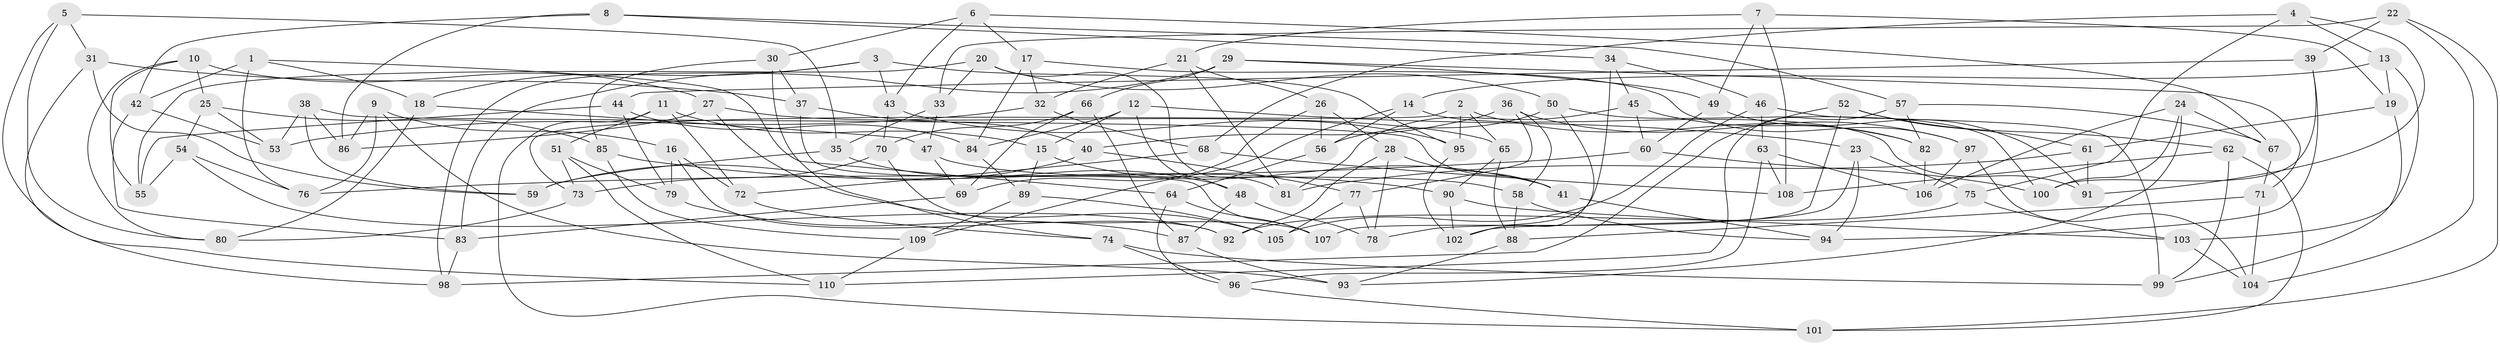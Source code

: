 // Generated by graph-tools (version 1.1) at 2025/02/03/09/25 03:02:58]
// undirected, 110 vertices, 220 edges
graph export_dot {
graph [start="1"]
  node [color=gray90,style=filled];
  1;
  2;
  3;
  4;
  5;
  6;
  7;
  8;
  9;
  10;
  11;
  12;
  13;
  14;
  15;
  16;
  17;
  18;
  19;
  20;
  21;
  22;
  23;
  24;
  25;
  26;
  27;
  28;
  29;
  30;
  31;
  32;
  33;
  34;
  35;
  36;
  37;
  38;
  39;
  40;
  41;
  42;
  43;
  44;
  45;
  46;
  47;
  48;
  49;
  50;
  51;
  52;
  53;
  54;
  55;
  56;
  57;
  58;
  59;
  60;
  61;
  62;
  63;
  64;
  65;
  66;
  67;
  68;
  69;
  70;
  71;
  72;
  73;
  74;
  75;
  76;
  77;
  78;
  79;
  80;
  81;
  82;
  83;
  84;
  85;
  86;
  87;
  88;
  89;
  90;
  91;
  92;
  93;
  94;
  95;
  96;
  97;
  98;
  99;
  100;
  101;
  102;
  103;
  104;
  105;
  106;
  107;
  108;
  109;
  110;
  1 -- 64;
  1 -- 42;
  1 -- 18;
  1 -- 76;
  2 -- 73;
  2 -- 82;
  2 -- 95;
  2 -- 65;
  3 -- 95;
  3 -- 98;
  3 -- 18;
  3 -- 43;
  4 -- 91;
  4 -- 68;
  4 -- 75;
  4 -- 13;
  5 -- 35;
  5 -- 31;
  5 -- 110;
  5 -- 80;
  6 -- 67;
  6 -- 17;
  6 -- 30;
  6 -- 43;
  7 -- 21;
  7 -- 19;
  7 -- 108;
  7 -- 49;
  8 -- 86;
  8 -- 34;
  8 -- 42;
  8 -- 57;
  9 -- 86;
  9 -- 93;
  9 -- 16;
  9 -- 76;
  10 -- 80;
  10 -- 27;
  10 -- 55;
  10 -- 25;
  11 -- 101;
  11 -- 15;
  11 -- 72;
  11 -- 51;
  12 -- 48;
  12 -- 23;
  12 -- 15;
  12 -- 84;
  13 -- 103;
  13 -- 14;
  13 -- 19;
  14 -- 91;
  14 -- 56;
  14 -- 109;
  15 -- 89;
  15 -- 41;
  16 -- 79;
  16 -- 72;
  16 -- 92;
  17 -- 84;
  17 -- 97;
  17 -- 32;
  18 -- 47;
  18 -- 80;
  19 -- 99;
  19 -- 61;
  20 -- 81;
  20 -- 33;
  20 -- 55;
  20 -- 50;
  21 -- 26;
  21 -- 32;
  21 -- 81;
  22 -- 39;
  22 -- 33;
  22 -- 104;
  22 -- 101;
  23 -- 75;
  23 -- 102;
  23 -- 94;
  24 -- 93;
  24 -- 100;
  24 -- 67;
  24 -- 106;
  25 -- 53;
  25 -- 85;
  25 -- 54;
  26 -- 56;
  26 -- 69;
  26 -- 28;
  27 -- 105;
  27 -- 65;
  27 -- 86;
  28 -- 92;
  28 -- 41;
  28 -- 78;
  29 -- 71;
  29 -- 49;
  29 -- 66;
  29 -- 83;
  30 -- 74;
  30 -- 85;
  30 -- 37;
  31 -- 98;
  31 -- 59;
  31 -- 37;
  32 -- 68;
  32 -- 53;
  33 -- 47;
  33 -- 35;
  34 -- 78;
  34 -- 46;
  34 -- 45;
  35 -- 59;
  35 -- 48;
  36 -- 58;
  36 -- 77;
  36 -- 97;
  36 -- 40;
  37 -- 40;
  37 -- 107;
  38 -- 41;
  38 -- 86;
  38 -- 53;
  38 -- 59;
  39 -- 100;
  39 -- 94;
  39 -- 44;
  40 -- 59;
  40 -- 77;
  41 -- 94;
  42 -- 83;
  42 -- 53;
  43 -- 95;
  43 -- 70;
  44 -- 79;
  44 -- 84;
  44 -- 55;
  45 -- 82;
  45 -- 81;
  45 -- 60;
  46 -- 99;
  46 -- 105;
  46 -- 63;
  47 -- 69;
  47 -- 58;
  48 -- 78;
  48 -- 87;
  49 -- 91;
  49 -- 60;
  50 -- 56;
  50 -- 100;
  50 -- 102;
  51 -- 73;
  51 -- 110;
  51 -- 79;
  52 -- 62;
  52 -- 98;
  52 -- 61;
  52 -- 107;
  54 -- 92;
  54 -- 76;
  54 -- 55;
  56 -- 64;
  57 -- 110;
  57 -- 67;
  57 -- 82;
  58 -- 94;
  58 -- 88;
  60 -- 76;
  60 -- 100;
  61 -- 81;
  61 -- 91;
  62 -- 101;
  62 -- 108;
  62 -- 99;
  63 -- 106;
  63 -- 108;
  63 -- 96;
  64 -- 96;
  64 -- 107;
  65 -- 90;
  65 -- 88;
  66 -- 69;
  66 -- 70;
  66 -- 87;
  67 -- 71;
  68 -- 108;
  68 -- 72;
  69 -- 83;
  70 -- 107;
  70 -- 73;
  71 -- 88;
  71 -- 104;
  72 -- 74;
  73 -- 80;
  74 -- 99;
  74 -- 96;
  75 -- 103;
  75 -- 92;
  77 -- 78;
  77 -- 105;
  79 -- 87;
  82 -- 106;
  83 -- 98;
  84 -- 89;
  85 -- 90;
  85 -- 109;
  87 -- 93;
  88 -- 93;
  89 -- 105;
  89 -- 109;
  90 -- 102;
  90 -- 103;
  95 -- 102;
  96 -- 101;
  97 -- 104;
  97 -- 106;
  103 -- 104;
  109 -- 110;
}
